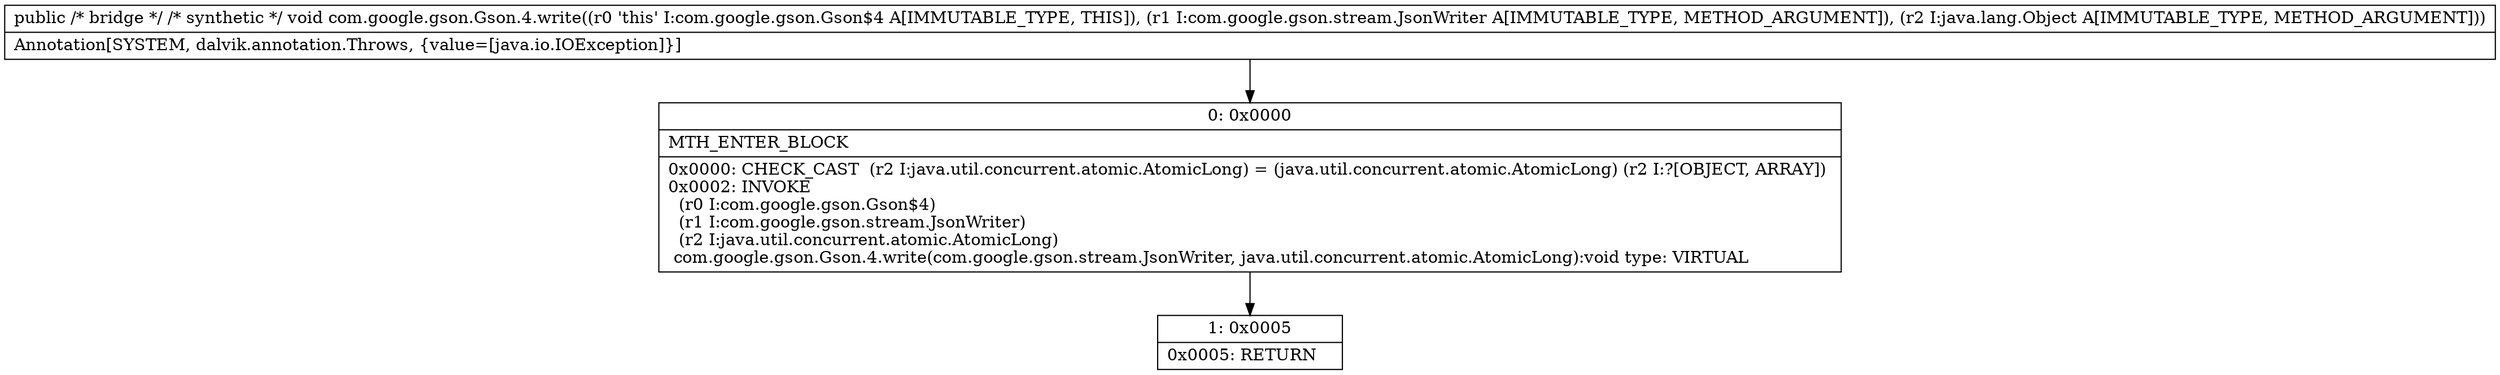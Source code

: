 digraph "CFG forcom.google.gson.Gson.4.write(Lcom\/google\/gson\/stream\/JsonWriter;Ljava\/lang\/Object;)V" {
Node_0 [shape=record,label="{0\:\ 0x0000|MTH_ENTER_BLOCK\l|0x0000: CHECK_CAST  (r2 I:java.util.concurrent.atomic.AtomicLong) = (java.util.concurrent.atomic.AtomicLong) (r2 I:?[OBJECT, ARRAY]) \l0x0002: INVOKE  \l  (r0 I:com.google.gson.Gson$4)\l  (r1 I:com.google.gson.stream.JsonWriter)\l  (r2 I:java.util.concurrent.atomic.AtomicLong)\l com.google.gson.Gson.4.write(com.google.gson.stream.JsonWriter, java.util.concurrent.atomic.AtomicLong):void type: VIRTUAL \l}"];
Node_1 [shape=record,label="{1\:\ 0x0005|0x0005: RETURN   \l}"];
MethodNode[shape=record,label="{public \/* bridge *\/ \/* synthetic *\/ void com.google.gson.Gson.4.write((r0 'this' I:com.google.gson.Gson$4 A[IMMUTABLE_TYPE, THIS]), (r1 I:com.google.gson.stream.JsonWriter A[IMMUTABLE_TYPE, METHOD_ARGUMENT]), (r2 I:java.lang.Object A[IMMUTABLE_TYPE, METHOD_ARGUMENT]))  | Annotation[SYSTEM, dalvik.annotation.Throws, \{value=[java.io.IOException]\}]\l}"];
MethodNode -> Node_0;
Node_0 -> Node_1;
}

